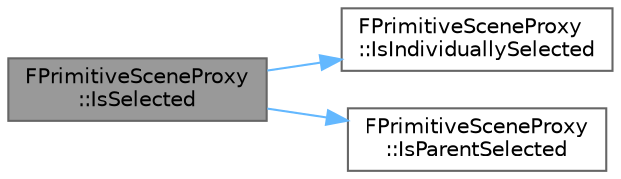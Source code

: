 digraph "FPrimitiveSceneProxy::IsSelected"
{
 // INTERACTIVE_SVG=YES
 // LATEX_PDF_SIZE
  bgcolor="transparent";
  edge [fontname=Helvetica,fontsize=10,labelfontname=Helvetica,labelfontsize=10];
  node [fontname=Helvetica,fontsize=10,shape=box,height=0.2,width=0.4];
  rankdir="LR";
  Node1 [id="Node000001",label="FPrimitiveSceneProxy\l::IsSelected",height=0.2,width=0.4,color="gray40", fillcolor="grey60", style="filled", fontcolor="black",tooltip=" "];
  Node1 -> Node2 [id="edge1_Node000001_Node000002",color="steelblue1",style="solid",tooltip=" "];
  Node2 [id="Node000002",label="FPrimitiveSceneProxy\l::IsIndividuallySelected",height=0.2,width=0.4,color="grey40", fillcolor="white", style="filled",URL="$d4/de9/classFPrimitiveSceneProxy.html#a3d4debed7249e173268c298964d7ca24",tooltip=" "];
  Node1 -> Node3 [id="edge2_Node000001_Node000003",color="steelblue1",style="solid",tooltip=" "];
  Node3 [id="Node000003",label="FPrimitiveSceneProxy\l::IsParentSelected",height=0.2,width=0.4,color="grey40", fillcolor="white", style="filled",URL="$d4/de9/classFPrimitiveSceneProxy.html#ab7533d316c51f75eee52bba3d6be935b",tooltip=" "];
}
